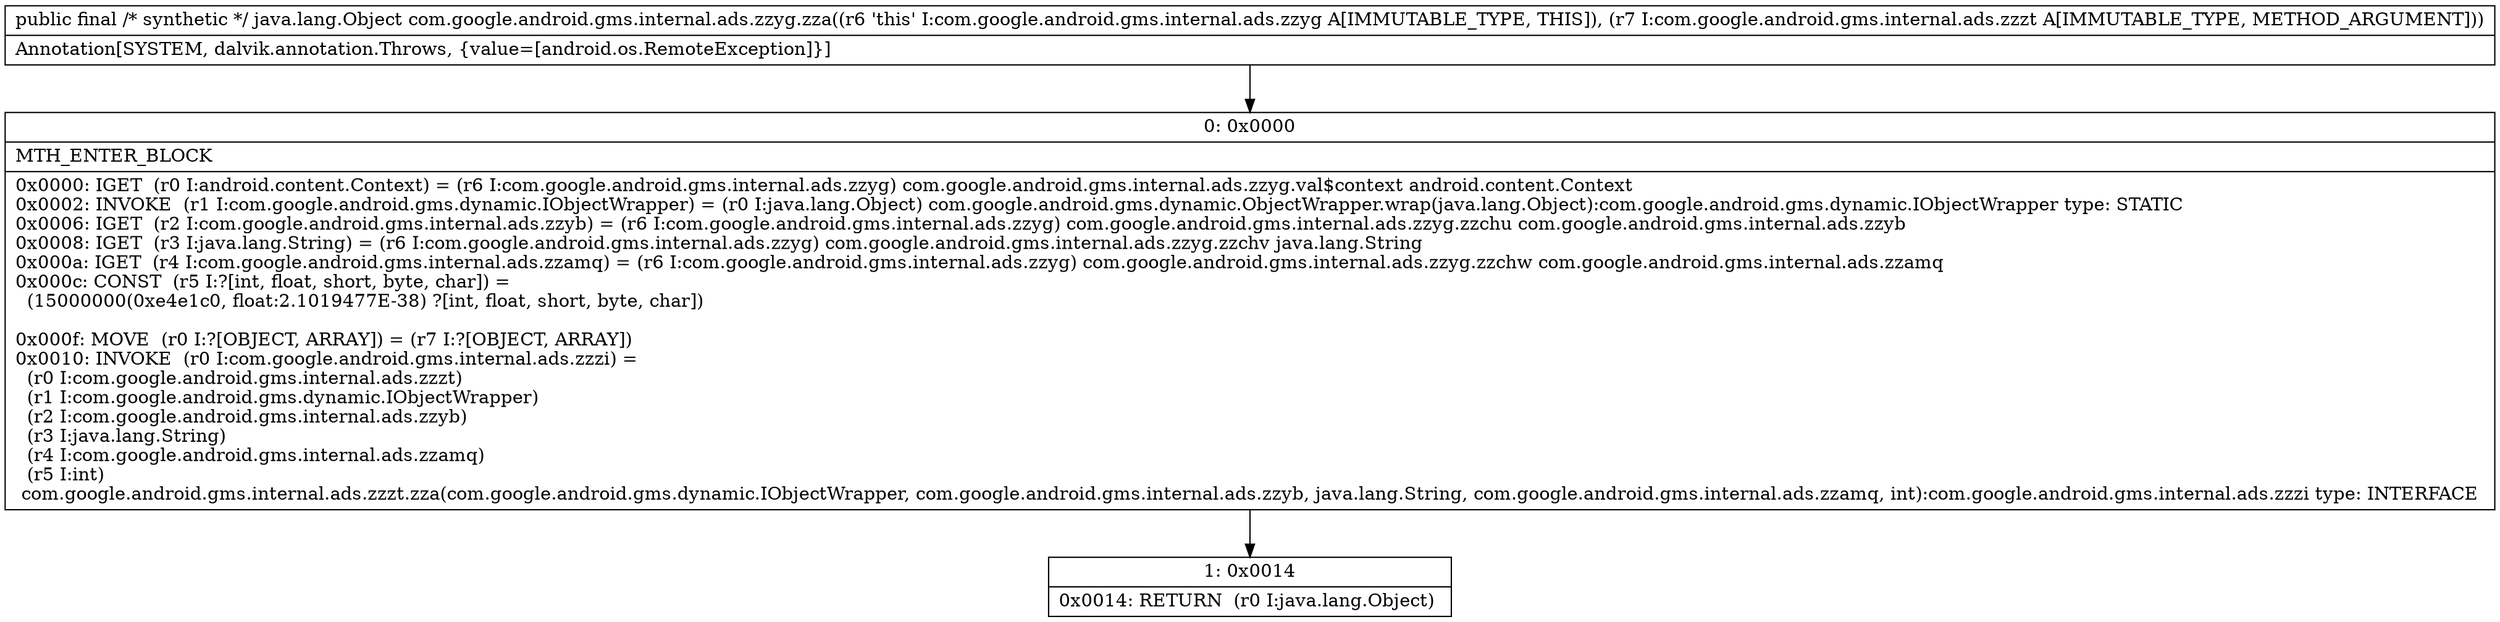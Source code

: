 digraph "CFG forcom.google.android.gms.internal.ads.zzyg.zza(Lcom\/google\/android\/gms\/internal\/ads\/zzzt;)Ljava\/lang\/Object;" {
Node_0 [shape=record,label="{0\:\ 0x0000|MTH_ENTER_BLOCK\l|0x0000: IGET  (r0 I:android.content.Context) = (r6 I:com.google.android.gms.internal.ads.zzyg) com.google.android.gms.internal.ads.zzyg.val$context android.content.Context \l0x0002: INVOKE  (r1 I:com.google.android.gms.dynamic.IObjectWrapper) = (r0 I:java.lang.Object) com.google.android.gms.dynamic.ObjectWrapper.wrap(java.lang.Object):com.google.android.gms.dynamic.IObjectWrapper type: STATIC \l0x0006: IGET  (r2 I:com.google.android.gms.internal.ads.zzyb) = (r6 I:com.google.android.gms.internal.ads.zzyg) com.google.android.gms.internal.ads.zzyg.zzchu com.google.android.gms.internal.ads.zzyb \l0x0008: IGET  (r3 I:java.lang.String) = (r6 I:com.google.android.gms.internal.ads.zzyg) com.google.android.gms.internal.ads.zzyg.zzchv java.lang.String \l0x000a: IGET  (r4 I:com.google.android.gms.internal.ads.zzamq) = (r6 I:com.google.android.gms.internal.ads.zzyg) com.google.android.gms.internal.ads.zzyg.zzchw com.google.android.gms.internal.ads.zzamq \l0x000c: CONST  (r5 I:?[int, float, short, byte, char]) = \l  (15000000(0xe4e1c0, float:2.1019477E\-38) ?[int, float, short, byte, char])\l \l0x000f: MOVE  (r0 I:?[OBJECT, ARRAY]) = (r7 I:?[OBJECT, ARRAY]) \l0x0010: INVOKE  (r0 I:com.google.android.gms.internal.ads.zzzi) = \l  (r0 I:com.google.android.gms.internal.ads.zzzt)\l  (r1 I:com.google.android.gms.dynamic.IObjectWrapper)\l  (r2 I:com.google.android.gms.internal.ads.zzyb)\l  (r3 I:java.lang.String)\l  (r4 I:com.google.android.gms.internal.ads.zzamq)\l  (r5 I:int)\l com.google.android.gms.internal.ads.zzzt.zza(com.google.android.gms.dynamic.IObjectWrapper, com.google.android.gms.internal.ads.zzyb, java.lang.String, com.google.android.gms.internal.ads.zzamq, int):com.google.android.gms.internal.ads.zzzi type: INTERFACE \l}"];
Node_1 [shape=record,label="{1\:\ 0x0014|0x0014: RETURN  (r0 I:java.lang.Object) \l}"];
MethodNode[shape=record,label="{public final \/* synthetic *\/ java.lang.Object com.google.android.gms.internal.ads.zzyg.zza((r6 'this' I:com.google.android.gms.internal.ads.zzyg A[IMMUTABLE_TYPE, THIS]), (r7 I:com.google.android.gms.internal.ads.zzzt A[IMMUTABLE_TYPE, METHOD_ARGUMENT]))  | Annotation[SYSTEM, dalvik.annotation.Throws, \{value=[android.os.RemoteException]\}]\l}"];
MethodNode -> Node_0;
Node_0 -> Node_1;
}

